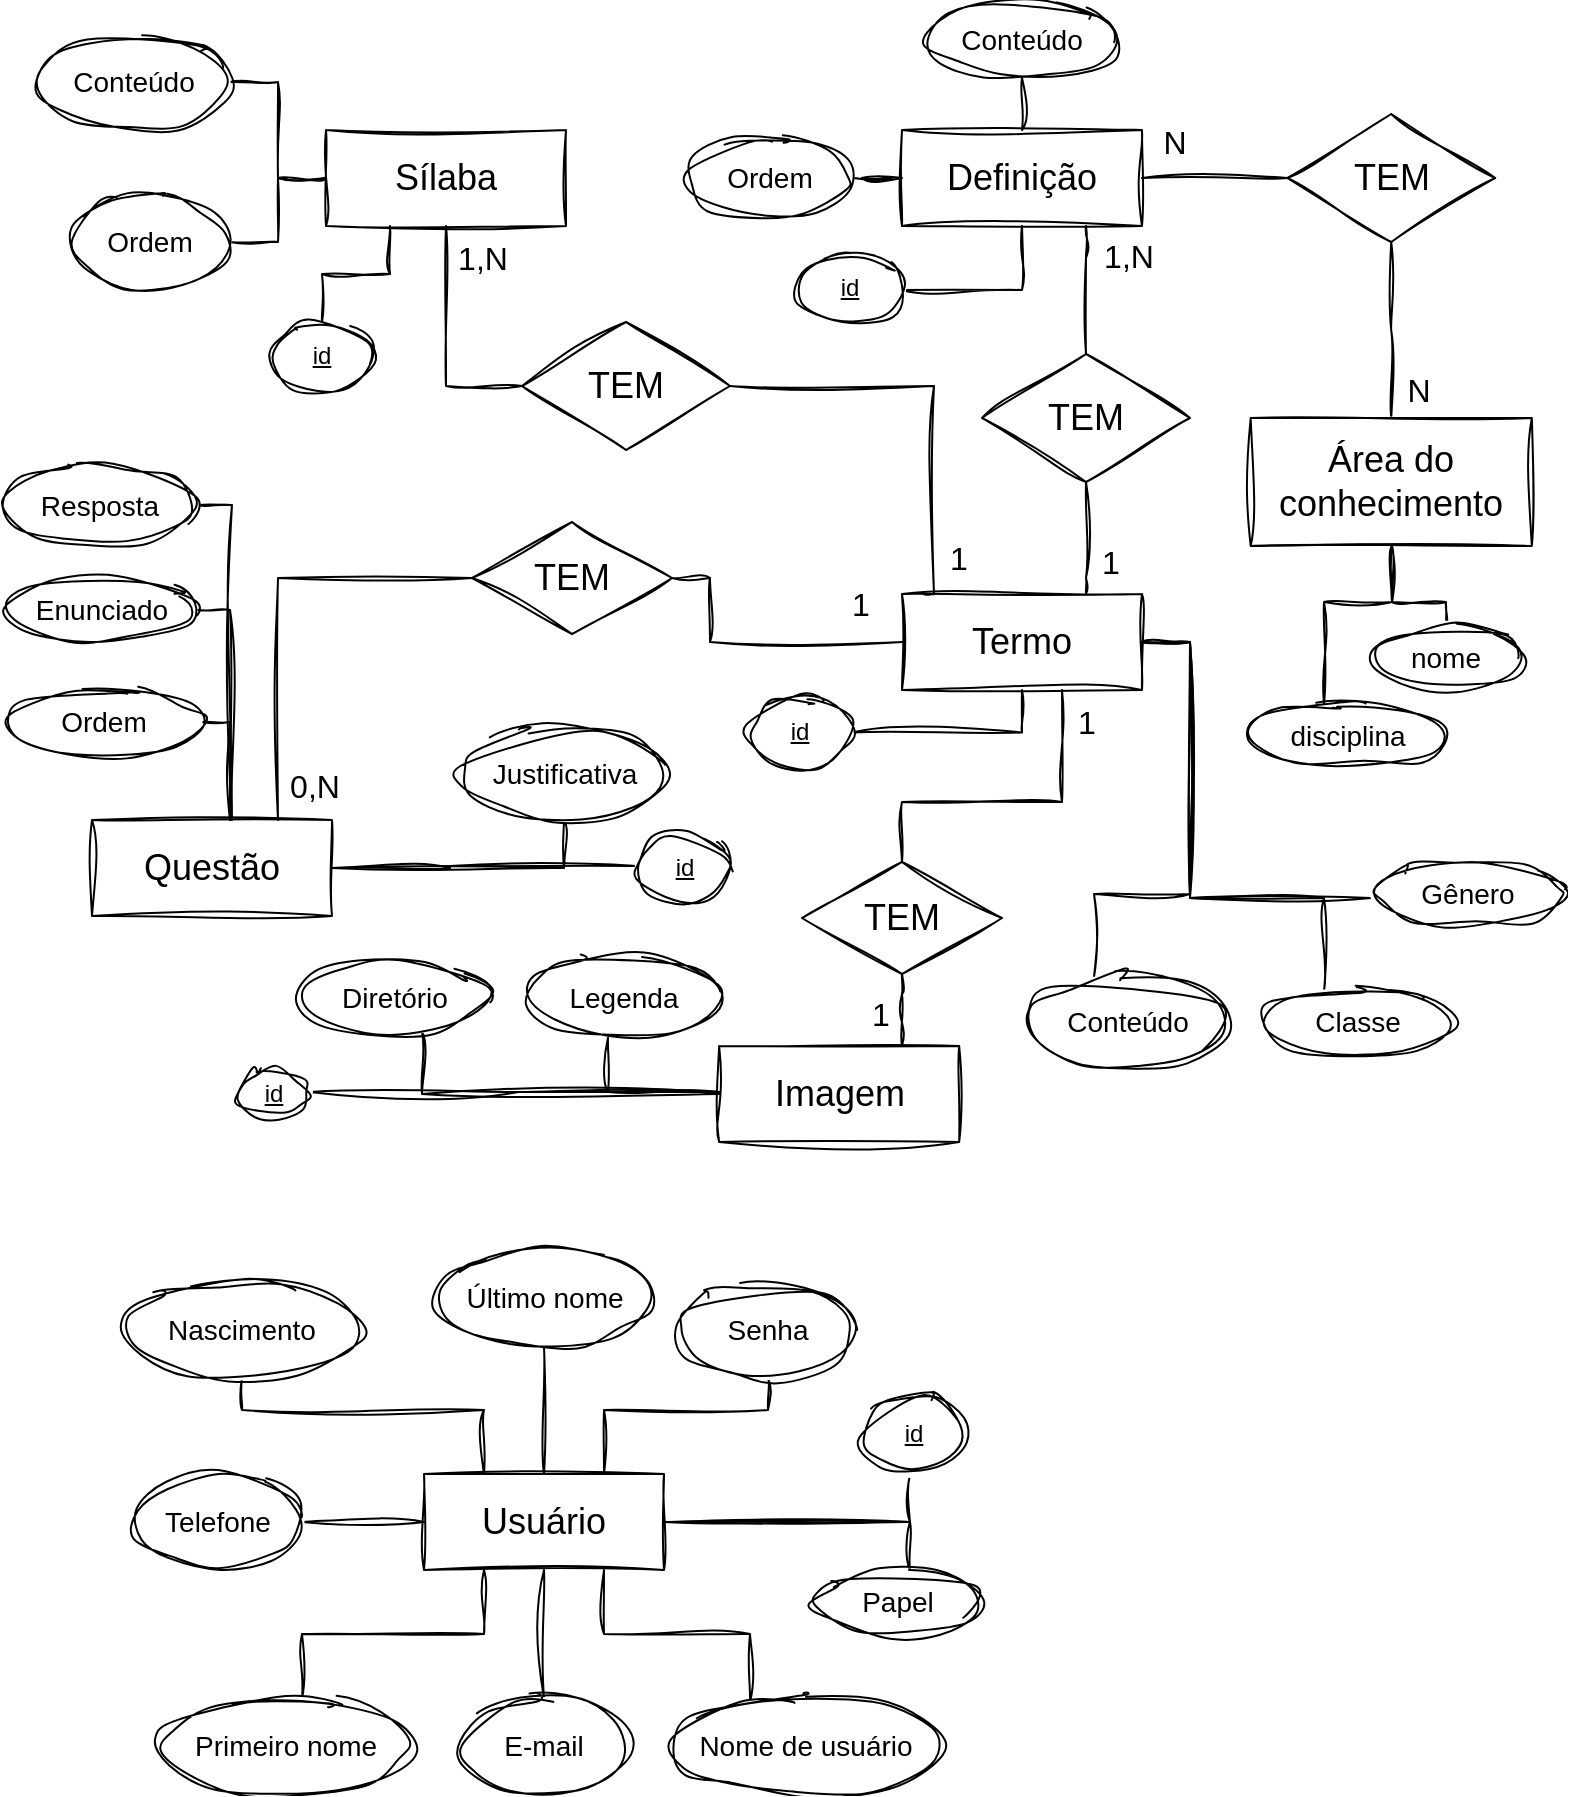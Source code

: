 <mxfile version="24.0.4" type="device">
  <diagram name="Página-1" id="41-lPRnmmOIt93AeK6Ck">
    <mxGraphModel dx="925" dy="570" grid="1" gridSize="16" guides="1" tooltips="1" connect="1" arrows="1" fold="1" page="1" pageScale="1" pageWidth="827" pageHeight="1169" math="0" shadow="0">
      <root>
        <mxCell id="0" />
        <mxCell id="1" parent="0" />
        <mxCell id="sKdUQqrCnT9vSEJnMKKA-4" value="&lt;font style=&quot;font-size: 18px;&quot;&gt;Imagem&lt;/font&gt;" style="rounded=0;whiteSpace=wrap;html=1;sketch=1;hachureGap=4;jiggle=2;curveFitting=1;labelBackgroundColor=none;" parent="1" vertex="1">
          <mxGeometry x="388.59" y="538" width="120" height="48" as="geometry" />
        </mxCell>
        <mxCell id="sKdUQqrCnT9vSEJnMKKA-20" style="edgeStyle=orthogonalEdgeStyle;rounded=0;sketch=1;hachureGap=4;jiggle=2;curveFitting=1;orthogonalLoop=1;jettySize=auto;html=1;endArrow=none;endFill=0;" parent="1" source="sKdUQqrCnT9vSEJnMKKA-5" target="sKdUQqrCnT9vSEJnMKKA-18" edge="1">
          <mxGeometry relative="1" as="geometry">
            <Array as="points">
              <mxPoint x="572" y="304" />
              <mxPoint x="572" y="304" />
            </Array>
          </mxGeometry>
        </mxCell>
        <mxCell id="sKdUQqrCnT9vSEJnMKKA-25" value="&lt;font style=&quot;font-size: 16px;&quot;&gt;1&lt;/font&gt;" style="edgeLabel;html=1;align=center;verticalAlign=middle;resizable=0;points=[];sketch=1;hachureGap=4;jiggle=2;curveFitting=1;" parent="sKdUQqrCnT9vSEJnMKKA-20" vertex="1" connectable="0">
          <mxGeometry x="-0.525" relative="1" as="geometry">
            <mxPoint x="12" y="-3" as="offset" />
          </mxGeometry>
        </mxCell>
        <mxCell id="sKdUQqrCnT9vSEJnMKKA-5" value="&lt;font style=&quot;font-size: 18px;&quot;&gt;Termo&lt;br&gt;&lt;/font&gt;" style="rounded=0;whiteSpace=wrap;html=1;sketch=1;hachureGap=4;jiggle=2;curveFitting=1;labelBackgroundColor=none;" parent="1" vertex="1">
          <mxGeometry x="480" y="312" width="120" height="48" as="geometry" />
        </mxCell>
        <mxCell id="sKdUQqrCnT9vSEJnMKKA-6" value="&lt;font style=&quot;font-size: 18px;&quot;&gt;Definição&lt;br&gt;&lt;/font&gt;" style="rounded=0;whiteSpace=wrap;html=1;sketch=1;hachureGap=4;jiggle=2;curveFitting=1;labelBackgroundColor=none;" parent="1" vertex="1">
          <mxGeometry x="480" y="80" width="120" height="48" as="geometry" />
        </mxCell>
        <mxCell id="sKdUQqrCnT9vSEJnMKKA-7" value="&lt;font style=&quot;font-size: 18px;&quot;&gt;Sílaba&lt;br&gt;&lt;/font&gt;" style="rounded=0;whiteSpace=wrap;html=1;sketch=1;hachureGap=4;jiggle=2;curveFitting=1;labelBackgroundColor=none;" parent="1" vertex="1">
          <mxGeometry x="192" y="80" width="120" height="48" as="geometry" />
        </mxCell>
        <mxCell id="sKdUQqrCnT9vSEJnMKKA-8" value="&lt;font style=&quot;font-size: 18px;&quot;&gt;Questão&lt;br&gt;&lt;/font&gt;" style="rounded=0;whiteSpace=wrap;html=1;sketch=1;hachureGap=4;jiggle=2;curveFitting=1;labelBackgroundColor=none;" parent="1" vertex="1">
          <mxGeometry x="75" y="425.0" width="120" height="48" as="geometry" />
        </mxCell>
        <mxCell id="sKdUQqrCnT9vSEJnMKKA-9" value="&lt;font style=&quot;font-size: 18px;&quot;&gt;Usuário&lt;br&gt;&lt;/font&gt;" style="rounded=0;whiteSpace=wrap;html=1;sketch=1;hachureGap=4;jiggle=2;curveFitting=1;labelBackgroundColor=none;" parent="1" vertex="1">
          <mxGeometry x="241" y="752" width="120" height="48" as="geometry" />
        </mxCell>
        <mxCell id="sKdUQqrCnT9vSEJnMKKA-11" style="edgeStyle=orthogonalEdgeStyle;rounded=0;sketch=1;hachureGap=4;jiggle=2;curveFitting=1;orthogonalLoop=1;jettySize=auto;html=1;endArrow=none;endFill=0;" parent="1" source="sKdUQqrCnT9vSEJnMKKA-10" target="sKdUQqrCnT9vSEJnMKKA-7" edge="1">
          <mxGeometry relative="1" as="geometry" />
        </mxCell>
        <mxCell id="sKdUQqrCnT9vSEJnMKKA-10" value="&lt;font style=&quot;font-size: 14px;&quot;&gt;Conteúdo&lt;/font&gt;" style="ellipse;whiteSpace=wrap;html=1;sketch=1;hachureGap=4;jiggle=2;curveFitting=1;" parent="1" vertex="1">
          <mxGeometry x="48" y="32" width="96" height="48" as="geometry" />
        </mxCell>
        <mxCell id="sKdUQqrCnT9vSEJnMKKA-13" style="edgeStyle=orthogonalEdgeStyle;rounded=0;sketch=1;hachureGap=4;jiggle=2;curveFitting=1;orthogonalLoop=1;jettySize=auto;html=1;endArrow=none;endFill=0;" parent="1" source="sKdUQqrCnT9vSEJnMKKA-12" target="sKdUQqrCnT9vSEJnMKKA-7" edge="1">
          <mxGeometry relative="1" as="geometry" />
        </mxCell>
        <mxCell id="sKdUQqrCnT9vSEJnMKKA-12" value="&lt;font style=&quot;font-size: 14px;&quot;&gt;Ordem&lt;/font&gt;" style="ellipse;whiteSpace=wrap;html=1;sketch=1;hachureGap=4;jiggle=2;curveFitting=1;" parent="1" vertex="1">
          <mxGeometry x="64" y="112" width="80" height="48" as="geometry" />
        </mxCell>
        <mxCell id="sKdUQqrCnT9vSEJnMKKA-15" style="edgeStyle=orthogonalEdgeStyle;rounded=0;sketch=1;hachureGap=4;jiggle=2;curveFitting=1;orthogonalLoop=1;jettySize=auto;html=1;endArrow=none;endFill=0;exitX=0;exitY=0.5;exitDx=0;exitDy=0;" parent="1" source="sKdUQqrCnT9vSEJnMKKA-14" target="sKdUQqrCnT9vSEJnMKKA-7" edge="1">
          <mxGeometry relative="1" as="geometry" />
        </mxCell>
        <mxCell id="sKdUQqrCnT9vSEJnMKKA-22" value="&lt;font style=&quot;font-size: 16px;&quot;&gt;1,N&lt;/font&gt;" style="edgeLabel;html=1;align=center;verticalAlign=middle;resizable=0;points=[];sketch=1;hachureGap=4;jiggle=2;curveFitting=1;" parent="sKdUQqrCnT9vSEJnMKKA-15" vertex="1" connectable="0">
          <mxGeometry x="0.787" y="-2" relative="1" as="geometry">
            <mxPoint x="16" y="3" as="offset" />
          </mxGeometry>
        </mxCell>
        <mxCell id="sKdUQqrCnT9vSEJnMKKA-16" style="edgeStyle=orthogonalEdgeStyle;rounded=0;sketch=1;hachureGap=4;jiggle=2;curveFitting=1;orthogonalLoop=1;jettySize=auto;html=1;entryX=0.092;entryY=0.002;entryDx=0;entryDy=0;endArrow=none;endFill=0;entryPerimeter=0;" parent="1" source="sKdUQqrCnT9vSEJnMKKA-14" target="sKdUQqrCnT9vSEJnMKKA-5" edge="1">
          <mxGeometry relative="1" as="geometry">
            <Array as="points">
              <mxPoint x="496" y="208" />
              <mxPoint x="496" y="312" />
            </Array>
          </mxGeometry>
        </mxCell>
        <mxCell id="sKdUQqrCnT9vSEJnMKKA-21" value="&lt;font style=&quot;font-size: 16px;&quot;&gt;1&lt;/font&gt;" style="edgeLabel;html=1;align=center;verticalAlign=middle;resizable=0;points=[];sketch=1;hachureGap=4;jiggle=2;curveFitting=1;" parent="sKdUQqrCnT9vSEJnMKKA-16" vertex="1" connectable="0">
          <mxGeometry x="0.849" y="1" relative="1" as="geometry">
            <mxPoint x="11" y="-7" as="offset" />
          </mxGeometry>
        </mxCell>
        <mxCell id="sKdUQqrCnT9vSEJnMKKA-14" value="&lt;font style=&quot;font-size: 18px;&quot;&gt;TEM&lt;/font&gt;" style="rhombus;whiteSpace=wrap;html=1;sketch=1;hachureGap=4;jiggle=2;curveFitting=1;" parent="1" vertex="1">
          <mxGeometry x="290" y="176" width="104" height="64" as="geometry" />
        </mxCell>
        <mxCell id="sKdUQqrCnT9vSEJnMKKA-19" style="edgeStyle=orthogonalEdgeStyle;rounded=0;sketch=1;hachureGap=4;jiggle=2;curveFitting=1;orthogonalLoop=1;jettySize=auto;html=1;endArrow=none;endFill=0;" parent="1" source="sKdUQqrCnT9vSEJnMKKA-18" target="sKdUQqrCnT9vSEJnMKKA-6" edge="1">
          <mxGeometry relative="1" as="geometry">
            <Array as="points">
              <mxPoint x="572" y="144" />
              <mxPoint x="572" y="144" />
            </Array>
          </mxGeometry>
        </mxCell>
        <mxCell id="sKdUQqrCnT9vSEJnMKKA-26" value="&lt;font style=&quot;font-size: 16px;&quot;&gt;1,N&lt;/font&gt;" style="edgeLabel;html=1;align=center;verticalAlign=middle;resizable=0;points=[];sketch=1;hachureGap=4;jiggle=2;curveFitting=1;" parent="sKdUQqrCnT9vSEJnMKKA-19" vertex="1" connectable="0">
          <mxGeometry x="0.537" y="-2" relative="1" as="geometry">
            <mxPoint x="19" as="offset" />
          </mxGeometry>
        </mxCell>
        <mxCell id="sKdUQqrCnT9vSEJnMKKA-18" value="&lt;font style=&quot;font-size: 18px;&quot;&gt;TEM&lt;/font&gt;" style="rhombus;whiteSpace=wrap;html=1;sketch=1;hachureGap=4;jiggle=2;curveFitting=1;" parent="1" vertex="1">
          <mxGeometry x="520" y="192" width="104" height="64" as="geometry" />
        </mxCell>
        <mxCell id="sKdUQqrCnT9vSEJnMKKA-28" style="edgeStyle=orthogonalEdgeStyle;rounded=0;sketch=1;hachureGap=4;jiggle=2;curveFitting=1;orthogonalLoop=1;jettySize=auto;html=1;entryX=0.5;entryY=0;entryDx=0;entryDy=0;endArrow=none;endFill=0;" parent="1" source="sKdUQqrCnT9vSEJnMKKA-27" target="sKdUQqrCnT9vSEJnMKKA-6" edge="1">
          <mxGeometry relative="1" as="geometry">
            <Array as="points">
              <mxPoint x="540" y="40" />
            </Array>
          </mxGeometry>
        </mxCell>
        <mxCell id="sKdUQqrCnT9vSEJnMKKA-27" value="&lt;font style=&quot;font-size: 14px;&quot;&gt;Conteúdo&lt;/font&gt;" style="ellipse;whiteSpace=wrap;html=1;sketch=1;hachureGap=4;jiggle=2;curveFitting=1;" parent="1" vertex="1">
          <mxGeometry x="492" y="16" width="96" height="38" as="geometry" />
        </mxCell>
        <mxCell id="sKdUQqrCnT9vSEJnMKKA-30" style="edgeStyle=orthogonalEdgeStyle;rounded=0;sketch=1;hachureGap=4;jiggle=2;curveFitting=1;orthogonalLoop=1;jettySize=auto;html=1;endArrow=none;endFill=0;" parent="1" source="sKdUQqrCnT9vSEJnMKKA-29" target="sKdUQqrCnT9vSEJnMKKA-6" edge="1">
          <mxGeometry relative="1" as="geometry" />
        </mxCell>
        <mxCell id="sKdUQqrCnT9vSEJnMKKA-29" value="&lt;font style=&quot;font-size: 14px;&quot;&gt;Ordem&lt;/font&gt;" style="ellipse;whiteSpace=wrap;html=1;sketch=1;hachureGap=4;jiggle=2;curveFitting=1;" parent="1" vertex="1">
          <mxGeometry x="373" y="84" width="82" height="40" as="geometry" />
        </mxCell>
        <mxCell id="sKdUQqrCnT9vSEJnMKKA-35" style="edgeStyle=orthogonalEdgeStyle;rounded=0;sketch=1;hachureGap=4;jiggle=2;curveFitting=1;orthogonalLoop=1;jettySize=auto;html=1;endArrow=none;endFill=0;" parent="1" source="sKdUQqrCnT9vSEJnMKKA-34" target="sKdUQqrCnT9vSEJnMKKA-5" edge="1">
          <mxGeometry relative="1" as="geometry">
            <Array as="points">
              <mxPoint x="576" y="462" />
              <mxPoint x="624" y="462" />
              <mxPoint x="624" y="336" />
            </Array>
          </mxGeometry>
        </mxCell>
        <mxCell id="sKdUQqrCnT9vSEJnMKKA-34" value="&lt;font style=&quot;font-size: 14px;&quot;&gt;Conteúdo&lt;/font&gt;" style="ellipse;whiteSpace=wrap;html=1;sketch=1;hachureGap=4;jiggle=2;curveFitting=1;" parent="1" vertex="1">
          <mxGeometry x="544" y="502" width="98" height="48" as="geometry" />
        </mxCell>
        <mxCell id="sKdUQqrCnT9vSEJnMKKA-39" style="edgeStyle=orthogonalEdgeStyle;rounded=0;sketch=1;hachureGap=4;jiggle=2;curveFitting=1;orthogonalLoop=1;jettySize=auto;html=1;endArrow=none;endFill=0;" parent="1" source="sKdUQqrCnT9vSEJnMKKA-36" target="sKdUQqrCnT9vSEJnMKKA-5" edge="1">
          <mxGeometry relative="1" as="geometry">
            <Array as="points">
              <mxPoint x="763" y="464" />
              <mxPoint x="624" y="464" />
              <mxPoint x="624" y="336" />
            </Array>
          </mxGeometry>
        </mxCell>
        <mxCell id="sKdUQqrCnT9vSEJnMKKA-36" value="&lt;font style=&quot;font-size: 14px;&quot;&gt;Gênero&lt;/font&gt;" style="ellipse;whiteSpace=wrap;html=1;sketch=1;hachureGap=4;jiggle=2;curveFitting=1;" parent="1" vertex="1">
          <mxGeometry x="714" y="446" width="98" height="32" as="geometry" />
        </mxCell>
        <mxCell id="sKdUQqrCnT9vSEJnMKKA-38" style="edgeStyle=orthogonalEdgeStyle;rounded=0;sketch=1;hachureGap=4;jiggle=2;curveFitting=1;orthogonalLoop=1;jettySize=auto;html=1;endArrow=none;endFill=0;" parent="1" source="sKdUQqrCnT9vSEJnMKKA-37" target="sKdUQqrCnT9vSEJnMKKA-5" edge="1">
          <mxGeometry relative="1" as="geometry">
            <Array as="points">
              <mxPoint x="691" y="464" />
              <mxPoint x="624" y="464" />
              <mxPoint x="624" y="336" />
            </Array>
          </mxGeometry>
        </mxCell>
        <mxCell id="sKdUQqrCnT9vSEJnMKKA-37" value="&lt;font style=&quot;font-size: 14px;&quot;&gt;Classe&lt;/font&gt;" style="ellipse;whiteSpace=wrap;html=1;sketch=1;hachureGap=4;jiggle=2;curveFitting=1;" parent="1" vertex="1">
          <mxGeometry x="659.42" y="510" width="98" height="32" as="geometry" />
        </mxCell>
        <mxCell id="sKdUQqrCnT9vSEJnMKKA-47" style="edgeStyle=orthogonalEdgeStyle;rounded=0;sketch=1;hachureGap=4;jiggle=2;curveFitting=1;orthogonalLoop=1;jettySize=auto;html=1;endArrow=none;endFill=0;" parent="1" source="sKdUQqrCnT9vSEJnMKKA-46" target="sKdUQqrCnT9vSEJnMKKA-5" edge="1">
          <mxGeometry relative="1" as="geometry">
            <Array as="points">
              <mxPoint x="384" y="304" />
              <mxPoint x="384" y="336" />
            </Array>
            <mxPoint x="142" y="360" as="targetPoint" />
          </mxGeometry>
        </mxCell>
        <mxCell id="sKdUQqrCnT9vSEJnMKKA-49" value="&lt;font style=&quot;font-size: 16px;&quot;&gt;1&lt;/font&gt;" style="edgeLabel;html=1;align=center;verticalAlign=middle;resizable=0;points=[];sketch=1;hachureGap=4;jiggle=2;curveFitting=1;" parent="sKdUQqrCnT9vSEJnMKKA-47" vertex="1" connectable="0">
          <mxGeometry x="0.793" y="1" relative="1" as="geometry">
            <mxPoint x="-6" y="-18" as="offset" />
          </mxGeometry>
        </mxCell>
        <mxCell id="sKdUQqrCnT9vSEJnMKKA-73" style="edgeStyle=orthogonalEdgeStyle;rounded=0;sketch=1;hachureGap=4;jiggle=2;curveFitting=1;orthogonalLoop=1;jettySize=auto;html=1;endArrow=none;endFill=0;" parent="1" source="sKdUQqrCnT9vSEJnMKKA-46" target="sKdUQqrCnT9vSEJnMKKA-8" edge="1">
          <mxGeometry relative="1" as="geometry">
            <Array as="points">
              <mxPoint x="168" y="304" />
            </Array>
          </mxGeometry>
        </mxCell>
        <mxCell id="sKdUQqrCnT9vSEJnMKKA-74" value="&lt;font style=&quot;font-size: 16px;&quot;&gt;0,&lt;/font&gt;&lt;span style=&quot;font-size: 16px;&quot;&gt;N&lt;/span&gt;" style="edgeLabel;html=1;align=center;verticalAlign=middle;resizable=0;points=[];sketch=1;hachureGap=4;jiggle=2;curveFitting=1;" parent="sKdUQqrCnT9vSEJnMKKA-73" vertex="1" connectable="0">
          <mxGeometry x="-0.831" y="1" relative="1" as="geometry">
            <mxPoint x="-61" y="103" as="offset" />
          </mxGeometry>
        </mxCell>
        <mxCell id="sKdUQqrCnT9vSEJnMKKA-46" value="&lt;span style=&quot;font-size: 18px;&quot;&gt;TEM&lt;/span&gt;" style="rhombus;whiteSpace=wrap;html=1;sketch=1;hachureGap=4;jiggle=2;curveFitting=1;" parent="1" vertex="1">
          <mxGeometry x="265" y="276" width="100" height="56" as="geometry" />
        </mxCell>
        <mxCell id="sKdUQqrCnT9vSEJnMKKA-53" style="edgeStyle=orthogonalEdgeStyle;rounded=0;sketch=1;hachureGap=4;jiggle=2;curveFitting=1;orthogonalLoop=1;jettySize=auto;html=1;endArrow=none;endFill=0;" parent="1" source="sKdUQqrCnT9vSEJnMKKA-52" target="sKdUQqrCnT9vSEJnMKKA-8" edge="1">
          <mxGeometry relative="1" as="geometry">
            <Array as="points">
              <mxPoint x="144" y="320" />
            </Array>
          </mxGeometry>
        </mxCell>
        <mxCell id="sKdUQqrCnT9vSEJnMKKA-52" value="&lt;span style=&quot;font-size: 14px;&quot;&gt;Enunciado&lt;/span&gt;" style="ellipse;whiteSpace=wrap;html=1;sketch=1;hachureGap=4;jiggle=2;curveFitting=1;" parent="1" vertex="1">
          <mxGeometry x="32" y="304" width="96" height="32" as="geometry" />
        </mxCell>
        <mxCell id="sKdUQqrCnT9vSEJnMKKA-57" style="edgeStyle=orthogonalEdgeStyle;rounded=0;sketch=1;hachureGap=4;jiggle=2;curveFitting=1;orthogonalLoop=1;jettySize=auto;html=1;endArrow=none;endFill=0;" parent="1" source="sKdUQqrCnT9vSEJnMKKA-54" target="sKdUQqrCnT9vSEJnMKKA-8" edge="1">
          <mxGeometry relative="1" as="geometry">
            <Array as="points">
              <mxPoint x="144" y="376" />
            </Array>
          </mxGeometry>
        </mxCell>
        <mxCell id="sKdUQqrCnT9vSEJnMKKA-54" value="&lt;span style=&quot;font-size: 14px;&quot;&gt;Ordem&lt;/span&gt;" style="ellipse;whiteSpace=wrap;html=1;sketch=1;hachureGap=4;jiggle=2;curveFitting=1;" parent="1" vertex="1">
          <mxGeometry x="32" y="360" width="98" height="32" as="geometry" />
        </mxCell>
        <mxCell id="sKdUQqrCnT9vSEJnMKKA-59" style="edgeStyle=orthogonalEdgeStyle;rounded=0;sketch=1;hachureGap=4;jiggle=2;curveFitting=1;orthogonalLoop=1;jettySize=auto;html=1;endArrow=none;endFill=0;" parent="1" source="sKdUQqrCnT9vSEJnMKKA-55" target="sKdUQqrCnT9vSEJnMKKA-8" edge="1">
          <mxGeometry relative="1" as="geometry">
            <Array as="points">
              <mxPoint x="311" y="449" />
            </Array>
          </mxGeometry>
        </mxCell>
        <mxCell id="sKdUQqrCnT9vSEJnMKKA-55" value="&lt;span style=&quot;font-size: 14px;&quot;&gt;Justificativa&lt;/span&gt;" style="ellipse;whiteSpace=wrap;html=1;sketch=1;hachureGap=4;jiggle=2;curveFitting=1;" parent="1" vertex="1">
          <mxGeometry x="259.5" y="378" width="103" height="47" as="geometry" />
        </mxCell>
        <mxCell id="sKdUQqrCnT9vSEJnMKKA-60" style="edgeStyle=orthogonalEdgeStyle;rounded=0;sketch=1;hachureGap=4;jiggle=2;curveFitting=1;orthogonalLoop=1;jettySize=auto;html=1;endArrow=none;endFill=0;" parent="1" source="sKdUQqrCnT9vSEJnMKKA-56" target="sKdUQqrCnT9vSEJnMKKA-8" edge="1">
          <mxGeometry relative="1" as="geometry">
            <Array as="points">
              <mxPoint x="145" y="268" />
            </Array>
          </mxGeometry>
        </mxCell>
        <mxCell id="sKdUQqrCnT9vSEJnMKKA-56" value="&lt;span style=&quot;font-size: 14px;&quot;&gt;Resposta&lt;/span&gt;" style="ellipse;whiteSpace=wrap;html=1;sketch=1;hachureGap=4;jiggle=2;curveFitting=1;" parent="1" vertex="1">
          <mxGeometry x="30" y="247.0" width="98" height="41" as="geometry" />
        </mxCell>
        <mxCell id="sKdUQqrCnT9vSEJnMKKA-63" style="edgeStyle=orthogonalEdgeStyle;rounded=0;sketch=1;hachureGap=4;jiggle=2;curveFitting=1;orthogonalLoop=1;jettySize=auto;html=1;endArrow=none;endFill=0;" parent="1" source="sKdUQqrCnT9vSEJnMKKA-61" target="sKdUQqrCnT9vSEJnMKKA-4" edge="1">
          <mxGeometry relative="1" as="geometry">
            <Array as="points">
              <mxPoint x="480" y="512" />
              <mxPoint x="480" y="512" />
            </Array>
          </mxGeometry>
        </mxCell>
        <mxCell id="sKdUQqrCnT9vSEJnMKKA-64" value="&lt;font style=&quot;font-size: 16px;&quot;&gt;1&lt;/font&gt;" style="edgeLabel;html=1;align=center;verticalAlign=middle;resizable=0;points=[];sketch=1;hachureGap=4;jiggle=2;curveFitting=1;" parent="sKdUQqrCnT9vSEJnMKKA-63" vertex="1" connectable="0">
          <mxGeometry x="0.589" y="1" relative="1" as="geometry">
            <mxPoint x="-12" y="-9" as="offset" />
          </mxGeometry>
        </mxCell>
        <mxCell id="sKdUQqrCnT9vSEJnMKKA-71" style="edgeStyle=orthogonalEdgeStyle;rounded=0;sketch=1;hachureGap=4;jiggle=2;curveFitting=1;orthogonalLoop=1;jettySize=auto;html=1;endArrow=none;endFill=0;" parent="1" source="sKdUQqrCnT9vSEJnMKKA-61" target="sKdUQqrCnT9vSEJnMKKA-5" edge="1">
          <mxGeometry relative="1" as="geometry">
            <Array as="points">
              <mxPoint x="480" y="416" />
              <mxPoint x="560" y="416" />
            </Array>
            <mxPoint x="192" y="360" as="targetPoint" />
          </mxGeometry>
        </mxCell>
        <mxCell id="sKdUQqrCnT9vSEJnMKKA-72" value="&lt;font style=&quot;font-size: 16px;&quot;&gt;1&lt;/font&gt;" style="edgeLabel;html=1;align=center;verticalAlign=middle;resizable=0;points=[];sketch=1;hachureGap=4;jiggle=2;curveFitting=1;" parent="sKdUQqrCnT9vSEJnMKKA-71" vertex="1" connectable="0">
          <mxGeometry x="0.801" y="1" relative="1" as="geometry">
            <mxPoint x="13" y="-1" as="offset" />
          </mxGeometry>
        </mxCell>
        <mxCell id="sKdUQqrCnT9vSEJnMKKA-61" value="&lt;span style=&quot;font-size: 18px;&quot;&gt;TEM&lt;/span&gt;" style="rhombus;whiteSpace=wrap;html=1;sketch=1;hachureGap=4;jiggle=2;curveFitting=1;" parent="1" vertex="1">
          <mxGeometry x="430" y="446" width="100" height="56" as="geometry" />
        </mxCell>
        <mxCell id="sKdUQqrCnT9vSEJnMKKA-69" style="edgeStyle=orthogonalEdgeStyle;rounded=0;sketch=1;hachureGap=4;jiggle=2;curveFitting=1;orthogonalLoop=1;jettySize=auto;html=1;endArrow=none;endFill=0;" parent="1" source="sKdUQqrCnT9vSEJnMKKA-66" target="sKdUQqrCnT9vSEJnMKKA-4" edge="1">
          <mxGeometry relative="1" as="geometry">
            <Array as="points">
              <mxPoint x="240" y="562" />
            </Array>
          </mxGeometry>
        </mxCell>
        <mxCell id="sKdUQqrCnT9vSEJnMKKA-66" value="&lt;span style=&quot;font-size: 14px;&quot;&gt;Diretório&lt;/span&gt;" style="ellipse;whiteSpace=wrap;html=1;sketch=1;hachureGap=4;jiggle=2;curveFitting=1;" parent="1" vertex="1">
          <mxGeometry x="179.17" y="495.5" width="94.83" height="36" as="geometry" />
        </mxCell>
        <mxCell id="sKdUQqrCnT9vSEJnMKKA-68" style="edgeStyle=orthogonalEdgeStyle;rounded=0;sketch=1;hachureGap=4;jiggle=2;curveFitting=1;orthogonalLoop=1;jettySize=auto;html=1;endArrow=none;endFill=0;" parent="1" source="sKdUQqrCnT9vSEJnMKKA-67" target="sKdUQqrCnT9vSEJnMKKA-4" edge="1">
          <mxGeometry relative="1" as="geometry">
            <Array as="points">
              <mxPoint x="333" y="561" />
            </Array>
          </mxGeometry>
        </mxCell>
        <mxCell id="sKdUQqrCnT9vSEJnMKKA-67" value="&lt;span style=&quot;font-size: 14px;&quot;&gt;Legenda&lt;/span&gt;" style="ellipse;whiteSpace=wrap;html=1;sketch=1;hachureGap=4;jiggle=2;curveFitting=1;" parent="1" vertex="1">
          <mxGeometry x="292" y="493" width="98" height="41" as="geometry" />
        </mxCell>
        <mxCell id="sKdUQqrCnT9vSEJnMKKA-91" style="edgeStyle=orthogonalEdgeStyle;rounded=0;sketch=1;hachureGap=4;jiggle=2;curveFitting=1;orthogonalLoop=1;jettySize=auto;html=1;endArrow=none;endFill=0;entryX=0.25;entryY=1;entryDx=0;entryDy=0;" parent="1" source="sKdUQqrCnT9vSEJnMKKA-78" target="sKdUQqrCnT9vSEJnMKKA-9" edge="1">
          <mxGeometry relative="1" as="geometry">
            <Array as="points">
              <mxPoint x="180" y="832" />
              <mxPoint x="271" y="832" />
            </Array>
          </mxGeometry>
        </mxCell>
        <mxCell id="sKdUQqrCnT9vSEJnMKKA-78" value="&lt;span style=&quot;font-size: 14px;&quot;&gt;Primeiro nome&lt;/span&gt;" style="ellipse;whiteSpace=wrap;html=1;sketch=1;hachureGap=4;jiggle=2;curveFitting=1;" parent="1" vertex="1">
          <mxGeometry x="108" y="864" width="128" height="48" as="geometry" />
        </mxCell>
        <mxCell id="sKdUQqrCnT9vSEJnMKKA-88" style="edgeStyle=orthogonalEdgeStyle;rounded=0;sketch=1;hachureGap=4;jiggle=2;curveFitting=1;orthogonalLoop=1;jettySize=auto;html=1;endArrow=none;endFill=0;" parent="1" source="sKdUQqrCnT9vSEJnMKKA-79" target="sKdUQqrCnT9vSEJnMKKA-9" edge="1">
          <mxGeometry relative="1" as="geometry" />
        </mxCell>
        <mxCell id="sKdUQqrCnT9vSEJnMKKA-79" value="&lt;span style=&quot;font-size: 14px;&quot;&gt;Último nome&lt;/span&gt;" style="ellipse;whiteSpace=wrap;html=1;sketch=1;hachureGap=4;jiggle=2;curveFitting=1;" parent="1" vertex="1">
          <mxGeometry x="247.5" y="640" width="107" height="48" as="geometry" />
        </mxCell>
        <mxCell id="sKdUQqrCnT9vSEJnMKKA-87" style="edgeStyle=orthogonalEdgeStyle;rounded=0;sketch=1;hachureGap=4;jiggle=2;curveFitting=1;orthogonalLoop=1;jettySize=auto;html=1;endArrow=none;endFill=0;entryX=0.75;entryY=0;entryDx=0;entryDy=0;" parent="1" source="sKdUQqrCnT9vSEJnMKKA-80" target="sKdUQqrCnT9vSEJnMKKA-9" edge="1">
          <mxGeometry relative="1" as="geometry">
            <Array as="points">
              <mxPoint x="413" y="720" />
              <mxPoint x="331" y="720" />
            </Array>
          </mxGeometry>
        </mxCell>
        <mxCell id="sKdUQqrCnT9vSEJnMKKA-80" value="&lt;span style=&quot;font-size: 14px;&quot;&gt;Senha&lt;/span&gt;" style="ellipse;whiteSpace=wrap;html=1;sketch=1;hachureGap=4;jiggle=2;curveFitting=1;" parent="1" vertex="1">
          <mxGeometry x="369" y="656" width="88" height="48" as="geometry" />
        </mxCell>
        <mxCell id="sKdUQqrCnT9vSEJnMKKA-93" style="edgeStyle=orthogonalEdgeStyle;rounded=0;sketch=1;hachureGap=4;jiggle=2;curveFitting=1;orthogonalLoop=1;jettySize=auto;html=1;endArrow=none;endFill=0;" parent="1" source="sKdUQqrCnT9vSEJnMKKA-81" target="sKdUQqrCnT9vSEJnMKKA-9" edge="1">
          <mxGeometry relative="1" as="geometry" />
        </mxCell>
        <mxCell id="sKdUQqrCnT9vSEJnMKKA-81" value="&lt;span style=&quot;font-size: 14px;&quot;&gt;E-mail&lt;/span&gt;" style="ellipse;whiteSpace=wrap;html=1;sketch=1;hachureGap=4;jiggle=2;curveFitting=1;" parent="1" vertex="1">
          <mxGeometry x="259" y="864" width="84" height="48" as="geometry" />
        </mxCell>
        <mxCell id="sKdUQqrCnT9vSEJnMKKA-90" style="edgeStyle=orthogonalEdgeStyle;rounded=0;sketch=1;hachureGap=4;jiggle=2;curveFitting=1;orthogonalLoop=1;jettySize=auto;html=1;endArrow=none;endFill=0;" parent="1" source="sKdUQqrCnT9vSEJnMKKA-82" target="sKdUQqrCnT9vSEJnMKKA-9" edge="1">
          <mxGeometry relative="1" as="geometry" />
        </mxCell>
        <mxCell id="sKdUQqrCnT9vSEJnMKKA-82" value="&lt;span style=&quot;font-size: 14px;&quot;&gt;Telefone&lt;/span&gt;" style="ellipse;whiteSpace=wrap;html=1;sketch=1;hachureGap=4;jiggle=2;curveFitting=1;" parent="1" vertex="1">
          <mxGeometry x="96" y="752" width="84" height="48" as="geometry" />
        </mxCell>
        <mxCell id="sKdUQqrCnT9vSEJnMKKA-86" style="edgeStyle=orthogonalEdgeStyle;rounded=0;sketch=1;hachureGap=4;jiggle=2;curveFitting=1;orthogonalLoop=1;jettySize=auto;html=1;endArrow=none;endFill=0;" parent="1" source="sKdUQqrCnT9vSEJnMKKA-83" target="sKdUQqrCnT9vSEJnMKKA-9" edge="1">
          <mxGeometry relative="1" as="geometry">
            <Array as="points">
              <mxPoint x="484" y="776" />
            </Array>
          </mxGeometry>
        </mxCell>
        <mxCell id="sKdUQqrCnT9vSEJnMKKA-83" value="&lt;span style=&quot;font-size: 14px;&quot;&gt;Papel&lt;/span&gt;" style="ellipse;whiteSpace=wrap;html=1;sketch=1;hachureGap=4;jiggle=2;curveFitting=1;" parent="1" vertex="1">
          <mxGeometry x="436" y="800" width="84" height="32" as="geometry" />
        </mxCell>
        <mxCell id="sKdUQqrCnT9vSEJnMKKA-89" style="edgeStyle=orthogonalEdgeStyle;rounded=0;sketch=1;hachureGap=4;jiggle=2;curveFitting=1;orthogonalLoop=1;jettySize=auto;html=1;endArrow=none;endFill=0;entryX=0.25;entryY=0;entryDx=0;entryDy=0;" parent="1" source="sKdUQqrCnT9vSEJnMKKA-84" target="sKdUQqrCnT9vSEJnMKKA-9" edge="1">
          <mxGeometry relative="1" as="geometry">
            <Array as="points">
              <mxPoint x="150" y="720" />
              <mxPoint x="271" y="720" />
            </Array>
          </mxGeometry>
        </mxCell>
        <mxCell id="sKdUQqrCnT9vSEJnMKKA-84" value="&lt;span style=&quot;font-size: 14px;&quot;&gt;Nascimento&lt;/span&gt;" style="ellipse;whiteSpace=wrap;html=1;sketch=1;hachureGap=4;jiggle=2;curveFitting=1;" parent="1" vertex="1">
          <mxGeometry x="90" y="656" width="120" height="48" as="geometry" />
        </mxCell>
        <mxCell id="sKdUQqrCnT9vSEJnMKKA-94" style="edgeStyle=orthogonalEdgeStyle;rounded=0;sketch=1;hachureGap=4;jiggle=2;curveFitting=1;orthogonalLoop=1;jettySize=auto;html=1;endArrow=none;endFill=0;entryX=0.75;entryY=1;entryDx=0;entryDy=0;" parent="1" source="sKdUQqrCnT9vSEJnMKKA-85" target="sKdUQqrCnT9vSEJnMKKA-9" edge="1">
          <mxGeometry relative="1" as="geometry">
            <Array as="points">
              <mxPoint x="404" y="832" />
              <mxPoint x="331" y="832" />
            </Array>
          </mxGeometry>
        </mxCell>
        <mxCell id="sKdUQqrCnT9vSEJnMKKA-85" value="&lt;span style=&quot;font-size: 14px;&quot;&gt;Nome de usuário&lt;/span&gt;" style="ellipse;whiteSpace=wrap;html=1;sketch=1;hachureGap=4;jiggle=2;curveFitting=1;" parent="1" vertex="1">
          <mxGeometry x="364" y="864" width="136" height="48" as="geometry" />
        </mxCell>
        <mxCell id="C5BXCIA2f3HPiUfpXjRH-4" style="edgeStyle=orthogonalEdgeStyle;rounded=0;sketch=1;hachureGap=4;jiggle=2;curveFitting=1;orthogonalLoop=1;jettySize=auto;html=1;endArrow=none;endFill=0;" parent="1" source="C5BXCIA2f3HPiUfpXjRH-2" target="sKdUQqrCnT9vSEJnMKKA-9" edge="1">
          <mxGeometry relative="1" as="geometry">
            <Array as="points">
              <mxPoint x="484" y="776" />
            </Array>
          </mxGeometry>
        </mxCell>
        <mxCell id="C5BXCIA2f3HPiUfpXjRH-2" value="id" style="ellipse;whiteSpace=wrap;html=1;align=center;fontStyle=4;sketch=1;hachureGap=4;jiggle=2;curveFitting=1;" parent="1" vertex="1">
          <mxGeometry x="460" y="712" width="52" height="40" as="geometry" />
        </mxCell>
        <mxCell id="C5BXCIA2f3HPiUfpXjRH-6" style="edgeStyle=orthogonalEdgeStyle;rounded=0;sketch=1;hachureGap=4;jiggle=2;curveFitting=1;orthogonalLoop=1;jettySize=auto;html=1;endArrow=none;endFill=0;" parent="1" source="C5BXCIA2f3HPiUfpXjRH-5" target="sKdUQqrCnT9vSEJnMKKA-4" edge="1">
          <mxGeometry relative="1" as="geometry">
            <Array as="points">
              <mxPoint x="288" y="561" />
              <mxPoint x="288" y="561" />
            </Array>
          </mxGeometry>
        </mxCell>
        <mxCell id="C5BXCIA2f3HPiUfpXjRH-5" value="id" style="ellipse;whiteSpace=wrap;html=1;align=center;fontStyle=4;sketch=1;hachureGap=4;jiggle=2;curveFitting=1;" parent="1" vertex="1">
          <mxGeometry x="148" y="550" width="36" height="24" as="geometry" />
        </mxCell>
        <mxCell id="C5BXCIA2f3HPiUfpXjRH-8" style="edgeStyle=orthogonalEdgeStyle;rounded=0;sketch=1;hachureGap=4;jiggle=2;curveFitting=1;orthogonalLoop=1;jettySize=auto;html=1;endArrow=none;endFill=0;" parent="1" source="C5BXCIA2f3HPiUfpXjRH-7" target="sKdUQqrCnT9vSEJnMKKA-8" edge="1">
          <mxGeometry relative="1" as="geometry">
            <Array as="points">
              <mxPoint x="254" y="448" />
              <mxPoint x="254" y="449" />
            </Array>
          </mxGeometry>
        </mxCell>
        <mxCell id="C5BXCIA2f3HPiUfpXjRH-7" value="id" style="ellipse;whiteSpace=wrap;html=1;align=center;fontStyle=4;sketch=1;hachureGap=4;jiggle=2;curveFitting=1;" parent="1" vertex="1">
          <mxGeometry x="347.5" y="432.5" width="46.5" height="33" as="geometry" />
        </mxCell>
        <mxCell id="C5BXCIA2f3HPiUfpXjRH-10" style="edgeStyle=orthogonalEdgeStyle;rounded=0;sketch=1;hachureGap=4;jiggle=2;curveFitting=1;orthogonalLoop=1;jettySize=auto;html=1;endArrow=none;endFill=0;" parent="1" source="C5BXCIA2f3HPiUfpXjRH-9" target="sKdUQqrCnT9vSEJnMKKA-5" edge="1">
          <mxGeometry relative="1" as="geometry" />
        </mxCell>
        <mxCell id="C5BXCIA2f3HPiUfpXjRH-9" value="id" style="ellipse;whiteSpace=wrap;html=1;align=center;fontStyle=4;sketch=1;hachureGap=4;jiggle=2;curveFitting=1;" parent="1" vertex="1">
          <mxGeometry x="403" y="364" width="52" height="34.5" as="geometry" />
        </mxCell>
        <mxCell id="C5BXCIA2f3HPiUfpXjRH-12" style="edgeStyle=orthogonalEdgeStyle;rounded=0;sketch=1;hachureGap=4;jiggle=2;curveFitting=1;orthogonalLoop=1;jettySize=auto;html=1;endArrow=none;endFill=0;" parent="1" source="C5BXCIA2f3HPiUfpXjRH-11" target="sKdUQqrCnT9vSEJnMKKA-7" edge="1">
          <mxGeometry relative="1" as="geometry">
            <Array as="points">
              <mxPoint x="190" y="152" />
              <mxPoint x="224" y="152" />
            </Array>
          </mxGeometry>
        </mxCell>
        <mxCell id="C5BXCIA2f3HPiUfpXjRH-11" value="id" style="ellipse;whiteSpace=wrap;html=1;align=center;fontStyle=4;sketch=1;hachureGap=4;jiggle=2;curveFitting=1;" parent="1" vertex="1">
          <mxGeometry x="164" y="176" width="52" height="34.5" as="geometry" />
        </mxCell>
        <mxCell id="C5BXCIA2f3HPiUfpXjRH-14" style="edgeStyle=orthogonalEdgeStyle;rounded=0;sketch=1;hachureGap=4;jiggle=2;curveFitting=1;orthogonalLoop=1;jettySize=auto;html=1;endArrow=none;endFill=0;" parent="1" source="C5BXCIA2f3HPiUfpXjRH-13" target="sKdUQqrCnT9vSEJnMKKA-6" edge="1">
          <mxGeometry relative="1" as="geometry">
            <Array as="points">
              <mxPoint x="540" y="160" />
            </Array>
          </mxGeometry>
        </mxCell>
        <mxCell id="C5BXCIA2f3HPiUfpXjRH-13" value="id" style="ellipse;whiteSpace=wrap;html=1;align=center;fontStyle=4;sketch=1;hachureGap=4;jiggle=2;curveFitting=1;" parent="1" vertex="1">
          <mxGeometry x="428" y="141.5" width="52" height="34.5" as="geometry" />
        </mxCell>
        <mxCell id="JKlVXzxXvNEAT7sn2eB7-7" style="edgeStyle=orthogonalEdgeStyle;rounded=0;sketch=1;hachureGap=4;jiggle=2;curveFitting=1;orthogonalLoop=1;jettySize=auto;html=1;fontFamily=Architects Daughter;fontSource=https%3A%2F%2Ffonts.googleapis.com%2Fcss%3Ffamily%3DArchitects%2BDaughter;endArrow=none;endFill=0;" edge="1" parent="1" source="JKlVXzxXvNEAT7sn2eB7-1" target="JKlVXzxXvNEAT7sn2eB7-2">
          <mxGeometry relative="1" as="geometry" />
        </mxCell>
        <mxCell id="JKlVXzxXvNEAT7sn2eB7-9" value="&lt;font face=&quot;Helvetica&quot;&gt;&lt;span style=&quot;font-size: 16px;&quot;&gt;N&lt;/span&gt;&lt;/font&gt;" style="edgeLabel;html=1;align=center;verticalAlign=middle;resizable=0;points=[];sketch=1;hachureGap=4;jiggle=2;curveFitting=1;fontFamily=Architects Daughter;fontSource=https%3A%2F%2Ffonts.googleapis.com%2Fcss%3Ffamily%3DArchitects%2BDaughter;" vertex="1" connectable="0" parent="JKlVXzxXvNEAT7sn2eB7-7">
          <mxGeometry x="-0.61" relative="1" as="geometry">
            <mxPoint x="13" y="3" as="offset" />
          </mxGeometry>
        </mxCell>
        <mxCell id="JKlVXzxXvNEAT7sn2eB7-1" value="&lt;font style=&quot;font-size: 18px;&quot;&gt;Área do conhecimento&lt;br&gt;&lt;/font&gt;" style="rounded=0;whiteSpace=wrap;html=1;sketch=1;hachureGap=4;jiggle=2;curveFitting=1;labelBackgroundColor=none;" vertex="1" parent="1">
          <mxGeometry x="654.34" y="224" width="140.58" height="64" as="geometry" />
        </mxCell>
        <mxCell id="JKlVXzxXvNEAT7sn2eB7-8" style="edgeStyle=orthogonalEdgeStyle;rounded=0;sketch=1;hachureGap=4;jiggle=2;curveFitting=1;orthogonalLoop=1;jettySize=auto;html=1;fontFamily=Architects Daughter;fontSource=https%3A%2F%2Ffonts.googleapis.com%2Fcss%3Ffamily%3DArchitects%2BDaughter;endArrow=none;endFill=0;" edge="1" parent="1" source="JKlVXzxXvNEAT7sn2eB7-2" target="sKdUQqrCnT9vSEJnMKKA-6">
          <mxGeometry relative="1" as="geometry" />
        </mxCell>
        <mxCell id="JKlVXzxXvNEAT7sn2eB7-11" value="&lt;span style=&quot;font-family: Helvetica; font-size: 16px;&quot;&gt;N&lt;/span&gt;" style="edgeLabel;html=1;align=center;verticalAlign=middle;resizable=0;points=[];sketch=1;hachureGap=4;jiggle=2;curveFitting=1;fontFamily=Architects Daughter;fontSource=https%3A%2F%2Ffonts.googleapis.com%2Fcss%3Ffamily%3DArchitects%2BDaughter;" vertex="1" connectable="0" parent="JKlVXzxXvNEAT7sn2eB7-8">
          <mxGeometry x="0.57" relative="1" as="geometry">
            <mxPoint y="-18" as="offset" />
          </mxGeometry>
        </mxCell>
        <mxCell id="JKlVXzxXvNEAT7sn2eB7-2" value="&lt;font style=&quot;font-size: 18px;&quot;&gt;TEM&lt;/font&gt;" style="rhombus;whiteSpace=wrap;html=1;sketch=1;hachureGap=4;jiggle=2;curveFitting=1;" vertex="1" parent="1">
          <mxGeometry x="672.63" y="72" width="104" height="64" as="geometry" />
        </mxCell>
        <mxCell id="JKlVXzxXvNEAT7sn2eB7-6" style="edgeStyle=orthogonalEdgeStyle;rounded=0;sketch=1;hachureGap=4;jiggle=2;curveFitting=1;orthogonalLoop=1;jettySize=auto;html=1;fontFamily=Architects Daughter;fontSource=https%3A%2F%2Ffonts.googleapis.com%2Fcss%3Ffamily%3DArchitects%2BDaughter;endArrow=none;endFill=0;" edge="1" parent="1" source="JKlVXzxXvNEAT7sn2eB7-3" target="JKlVXzxXvNEAT7sn2eB7-1">
          <mxGeometry relative="1" as="geometry">
            <Array as="points">
              <mxPoint x="752" y="316" />
              <mxPoint x="725" y="316" />
            </Array>
          </mxGeometry>
        </mxCell>
        <mxCell id="JKlVXzxXvNEAT7sn2eB7-3" value="&lt;font style=&quot;font-size: 14px;&quot;&gt;nome&lt;/font&gt;" style="ellipse;whiteSpace=wrap;html=1;sketch=1;hachureGap=4;jiggle=2;curveFitting=1;" vertex="1" parent="1">
          <mxGeometry x="714" y="328" width="76" height="32" as="geometry" />
        </mxCell>
        <mxCell id="JKlVXzxXvNEAT7sn2eB7-5" style="edgeStyle=orthogonalEdgeStyle;rounded=0;sketch=1;hachureGap=4;jiggle=2;curveFitting=1;orthogonalLoop=1;jettySize=auto;html=1;fontFamily=Architects Daughter;fontSource=https%3A%2F%2Ffonts.googleapis.com%2Fcss%3Ffamily%3DArchitects%2BDaughter;endArrow=none;endFill=0;" edge="1" parent="1" source="JKlVXzxXvNEAT7sn2eB7-4" target="JKlVXzxXvNEAT7sn2eB7-1">
          <mxGeometry relative="1" as="geometry">
            <Array as="points">
              <mxPoint x="691" y="316" />
              <mxPoint x="725" y="316" />
            </Array>
          </mxGeometry>
        </mxCell>
        <mxCell id="JKlVXzxXvNEAT7sn2eB7-4" value="&lt;font style=&quot;font-size: 14px;&quot;&gt;disciplina&lt;/font&gt;" style="ellipse;whiteSpace=wrap;html=1;sketch=1;hachureGap=4;jiggle=2;curveFitting=1;" vertex="1" parent="1">
          <mxGeometry x="654.34" y="366.5" width="98" height="32" as="geometry" />
        </mxCell>
      </root>
    </mxGraphModel>
  </diagram>
</mxfile>
